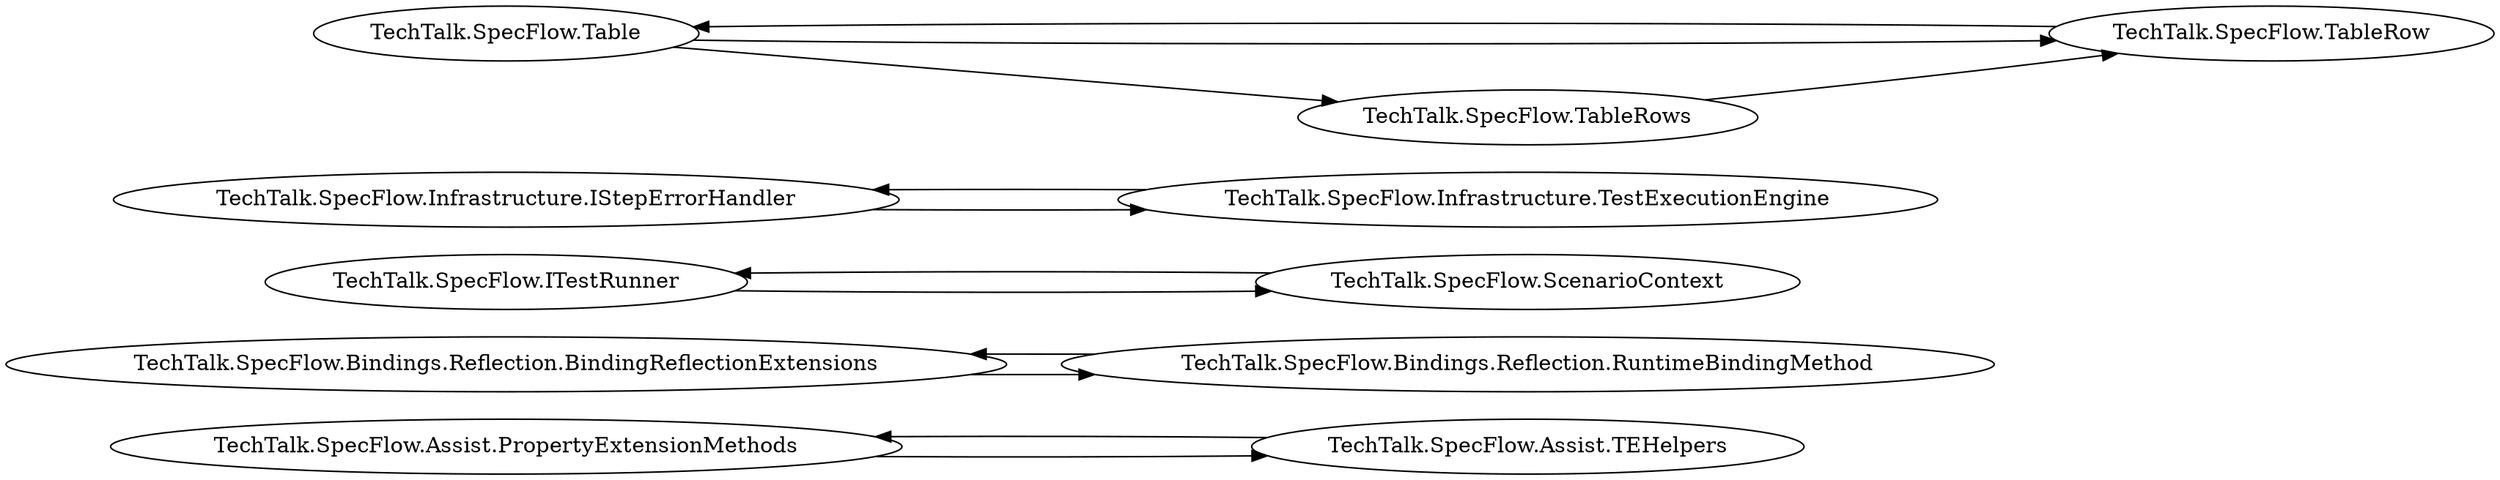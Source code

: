 digraph G {
    page="40,60"; 
    ratio=auto;
    rankdir=LR;
    fontsize=10;
   "TechTalk.SpecFlow.Assist.PropertyExtensionMethods" -> { rank=none; "TechTalk.SpecFlow.Assist.TEHelpers" }
   "TechTalk.SpecFlow.Assist.TEHelpers" -> { rank=none; "TechTalk.SpecFlow.Assist.PropertyExtensionMethods" }
   "TechTalk.SpecFlow.Bindings.Reflection.BindingReflectionExtensions" -> { rank=none; "TechTalk.SpecFlow.Bindings.Reflection.RuntimeBindingMethod" }
   "TechTalk.SpecFlow.Bindings.Reflection.RuntimeBindingMethod" -> { rank=none; "TechTalk.SpecFlow.Bindings.Reflection.BindingReflectionExtensions" }
   "TechTalk.SpecFlow.ITestRunner" -> { rank=none; "TechTalk.SpecFlow.ScenarioContext" }
   "TechTalk.SpecFlow.Infrastructure.IStepErrorHandler" -> { rank=none; "TechTalk.SpecFlow.Infrastructure.TestExecutionEngine" }
   "TechTalk.SpecFlow.Infrastructure.TestExecutionEngine" -> { rank=none; "TechTalk.SpecFlow.Infrastructure.IStepErrorHandler" }
   "TechTalk.SpecFlow.ScenarioContext" -> { rank=none; "TechTalk.SpecFlow.ITestRunner" }
   "TechTalk.SpecFlow.Table" -> { rank=none; "TechTalk.SpecFlow.TableRow"; "TechTalk.SpecFlow.TableRows" }
   "TechTalk.SpecFlow.TableRow" -> { rank=none; "TechTalk.SpecFlow.Table" }
   "TechTalk.SpecFlow.TableRows" -> { rank=none; "TechTalk.SpecFlow.TableRow" }
   }
